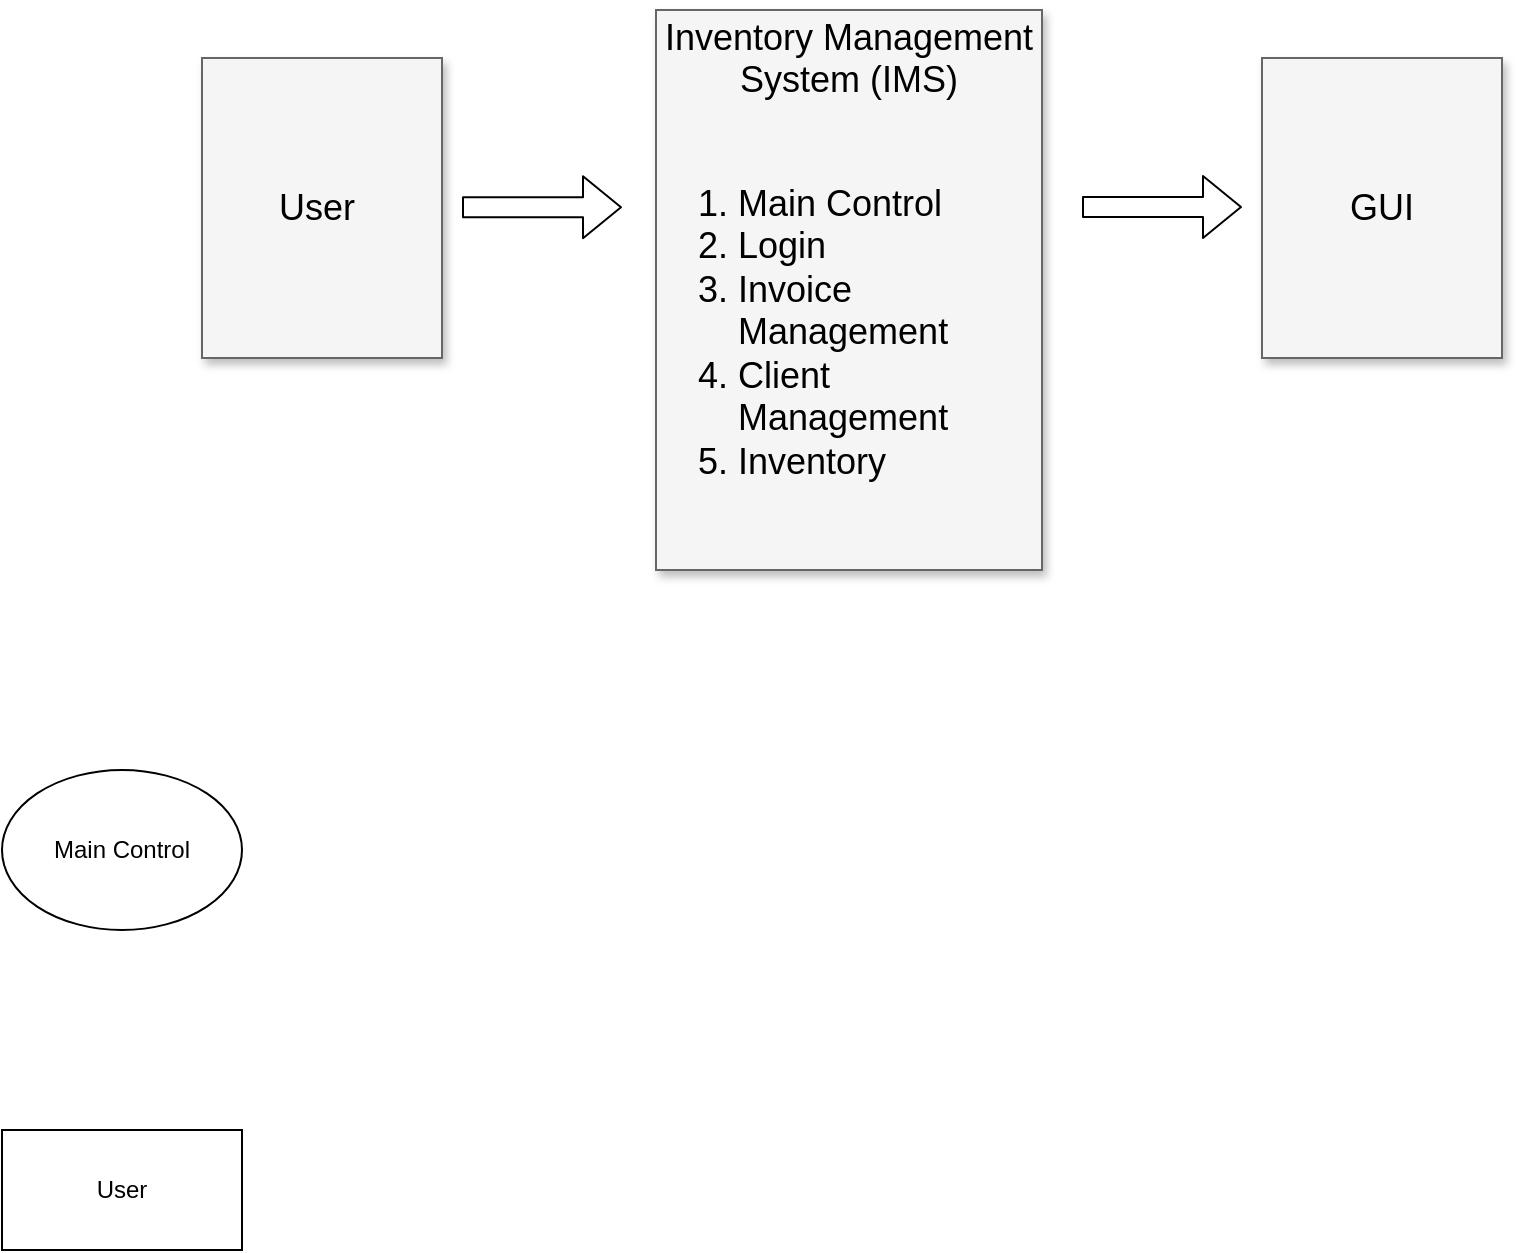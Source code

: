 <mxfile version="13.8.0" type="github">
  <diagram name="Page-1" id="90a13364-a465-7bf4-72fc-28e22215d7a0">
    <mxGraphModel dx="1082" dy="695" grid="1" gridSize="10" guides="1" tooltips="1" connect="1" arrows="1" fold="1" page="1" pageScale="1.5" pageWidth="1169" pageHeight="826" background="#ffffff" math="0" shadow="0">
      <root>
        <mxCell id="0" style=";html=1;" />
        <mxCell id="1" style=";html=1;" parent="0" />
        <mxCell id="3a17f1ce550125da-2" value="Inventory Management System (IMS)&lt;br&gt;&lt;br&gt;&lt;ol&gt;&lt;li style=&quot;text-align: left&quot;&gt;Main Control&lt;/li&gt;&lt;li style=&quot;text-align: left&quot;&gt;Login&lt;/li&gt;&lt;li style=&quot;text-align: left&quot;&gt;Invoice Management&lt;/li&gt;&lt;li style=&quot;text-align: left&quot;&gt;Client Management&lt;/li&gt;&lt;li style=&quot;text-align: left&quot;&gt;Inventory&lt;/li&gt;&lt;/ol&gt;&lt;div style=&quot;text-align: left&quot;&gt;&lt;br&gt;&lt;/div&gt;" style="whiteSpace=wrap;html=1;shadow=1;fontSize=18;fillColor=#f5f5f5;strokeColor=#666666;" parent="1" vertex="1">
          <mxGeometry x="787" y="420" width="193" height="280" as="geometry" />
        </mxCell>
        <mxCell id="3a17f1ce550125da-8" value="User&amp;nbsp;" style="whiteSpace=wrap;html=1;shadow=1;fontSize=18;fillColor=#f5f5f5;strokeColor=#666666;" parent="1" vertex="1">
          <mxGeometry x="560" y="444" width="120" height="150" as="geometry" />
        </mxCell>
        <mxCell id="pW-qv7Q5chrhLU7T_gP_-1" value="" style="shape=flexArrow;endArrow=classic;html=1;" edge="1" parent="1">
          <mxGeometry width="50" height="50" relative="1" as="geometry">
            <mxPoint x="690" y="518.58" as="sourcePoint" />
            <mxPoint x="770" y="518.58" as="targetPoint" />
          </mxGeometry>
        </mxCell>
        <mxCell id="pW-qv7Q5chrhLU7T_gP_-2" value="" style="shape=flexArrow;endArrow=classic;html=1;" edge="1" parent="1">
          <mxGeometry width="50" height="50" relative="1" as="geometry">
            <mxPoint x="1000" y="518.5" as="sourcePoint" />
            <mxPoint x="1080" y="518.5" as="targetPoint" />
          </mxGeometry>
        </mxCell>
        <mxCell id="pW-qv7Q5chrhLU7T_gP_-3" value="GUI" style="whiteSpace=wrap;html=1;shadow=1;fontSize=18;fillColor=#f5f5f5;strokeColor=#666666;" vertex="1" parent="1">
          <mxGeometry x="1090" y="444" width="120" height="150" as="geometry" />
        </mxCell>
        <mxCell id="pW-qv7Q5chrhLU7T_gP_-4" value="Main Control" style="ellipse;whiteSpace=wrap;html=1;" vertex="1" parent="1">
          <mxGeometry x="460" y="800" width="120" height="80" as="geometry" />
        </mxCell>
        <mxCell id="pW-qv7Q5chrhLU7T_gP_-6" value="User" style="rounded=0;whiteSpace=wrap;html=1;" vertex="1" parent="1">
          <mxGeometry x="460" y="980" width="120" height="60" as="geometry" />
        </mxCell>
      </root>
    </mxGraphModel>
  </diagram>
</mxfile>
